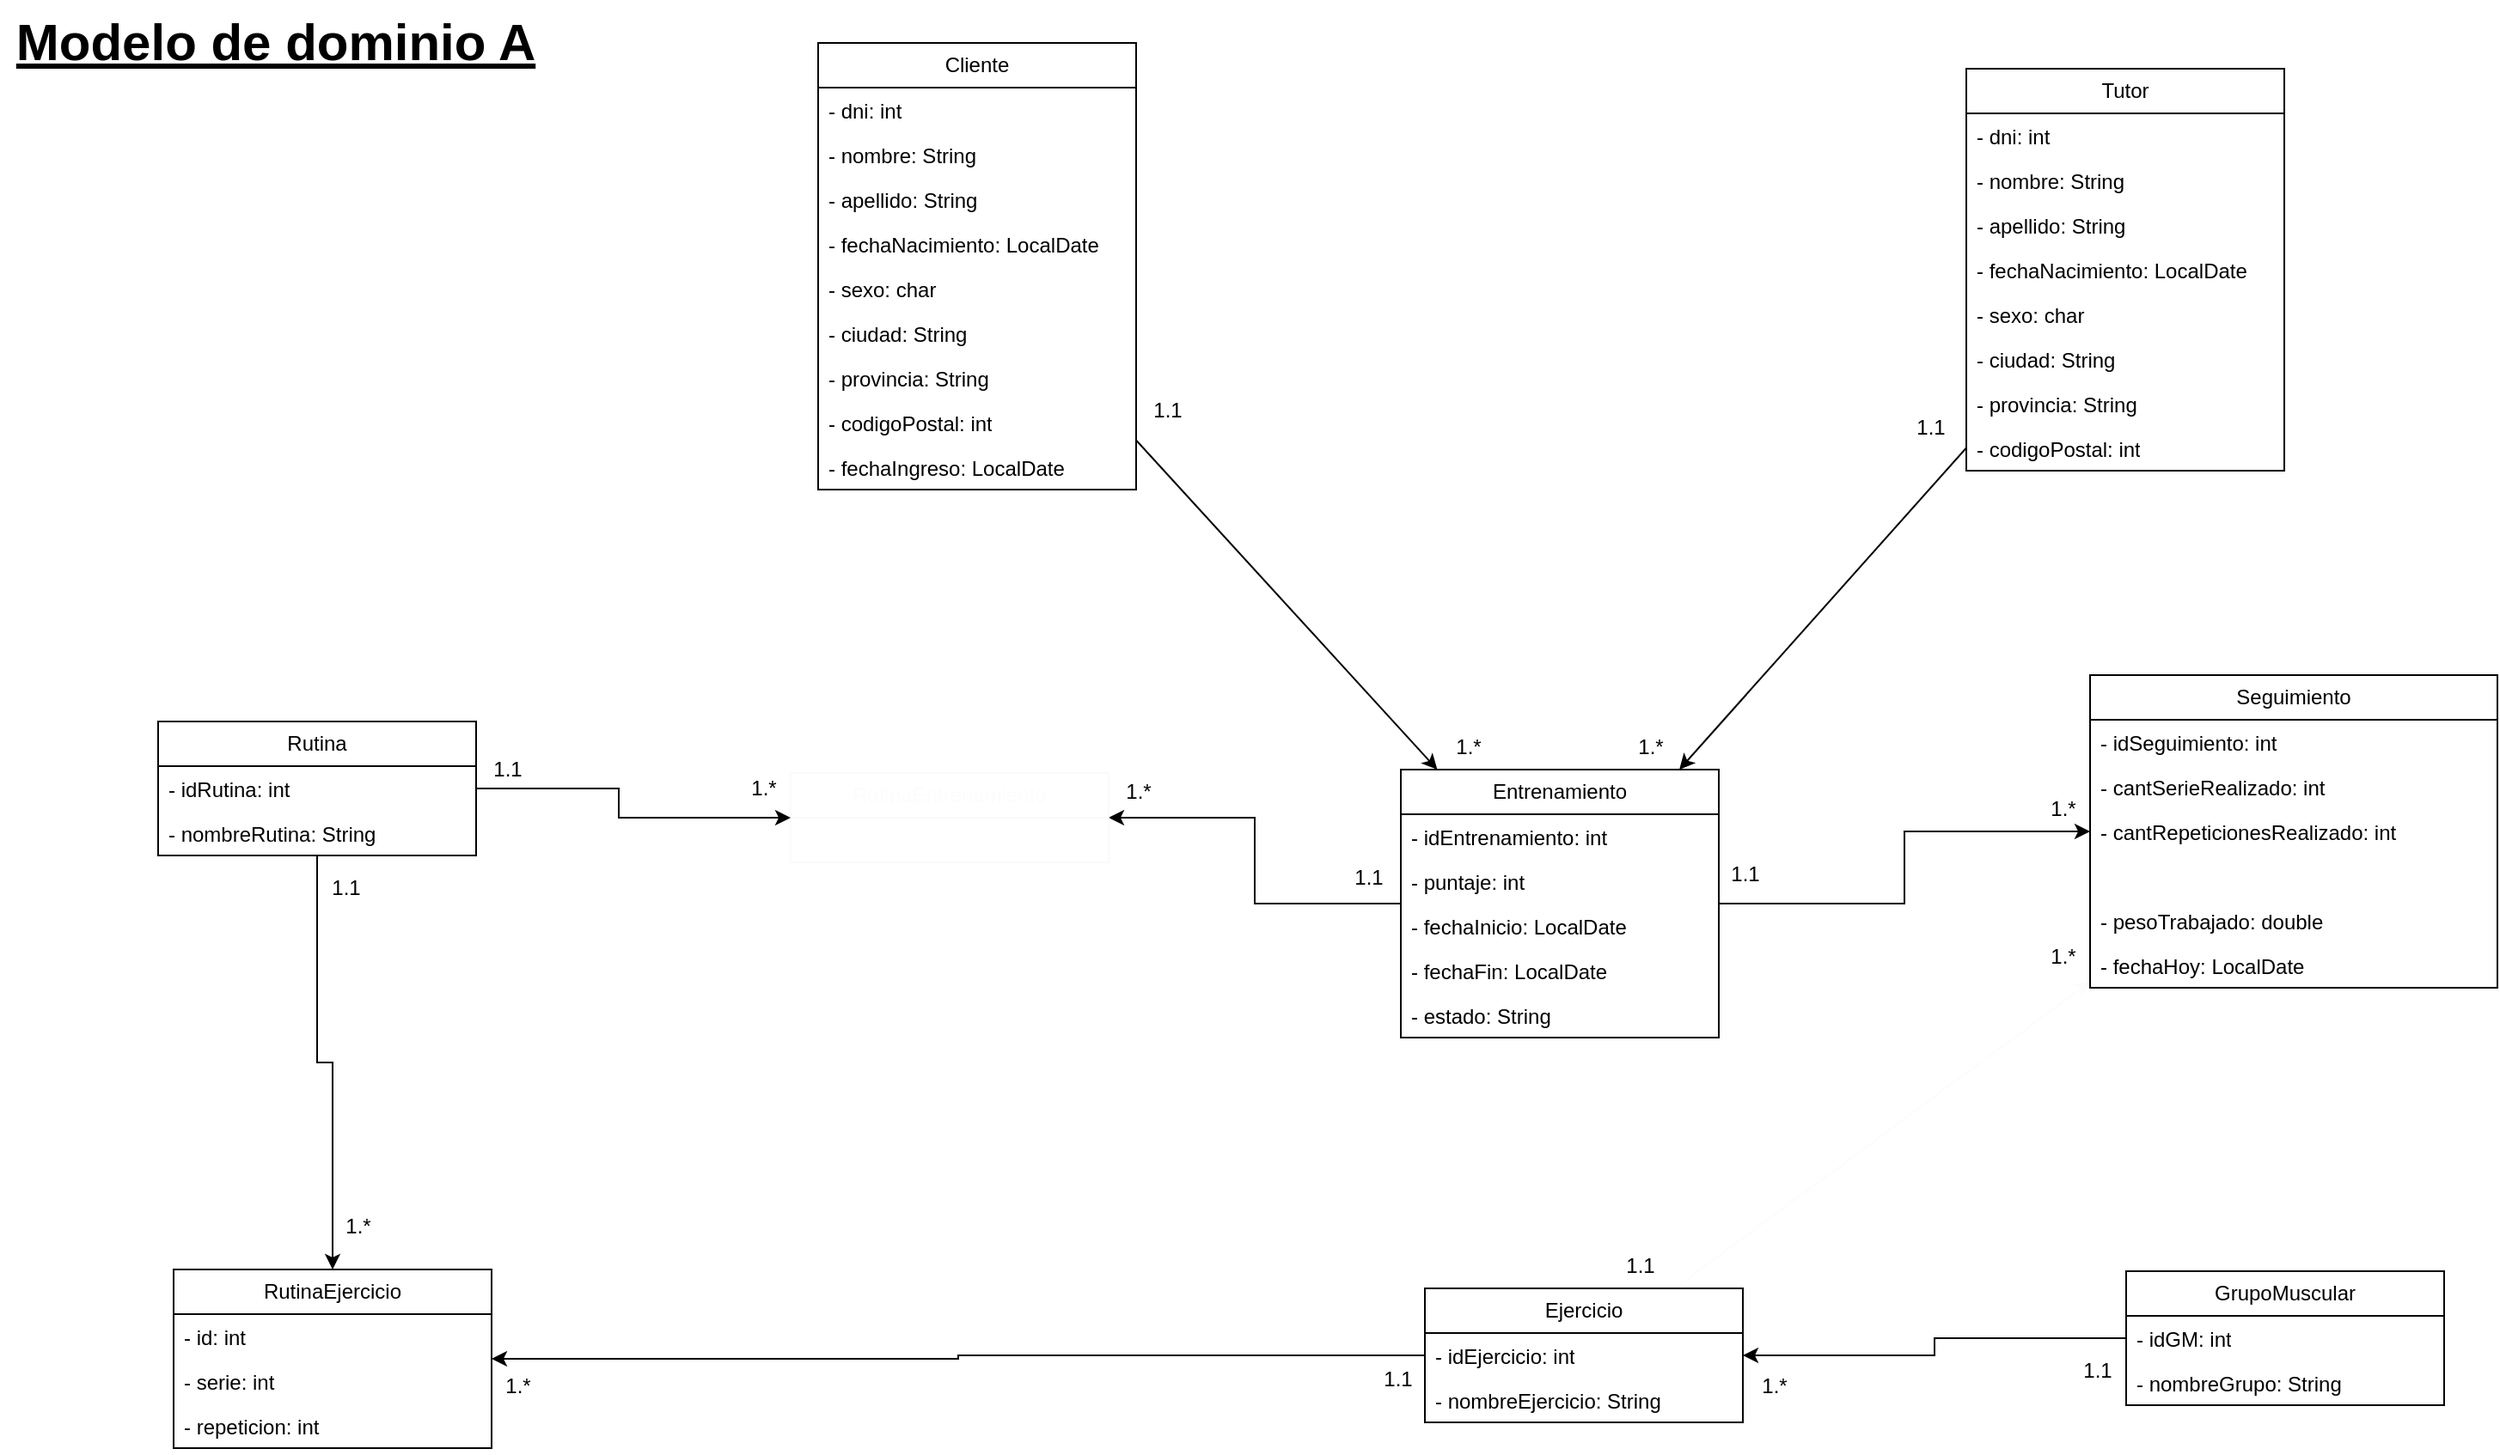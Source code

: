 <mxfile version="26.1.1">
  <diagram name="Página-1" id="uYm8KpwdZIG9jLVjSLuZ">
    <mxGraphModel dx="2853" dy="1150" grid="0" gridSize="10" guides="1" tooltips="1" connect="1" arrows="1" fold="1" page="0" pageScale="1" pageWidth="827" pageHeight="1169" math="0" shadow="0">
      <root>
        <mxCell id="0" />
        <mxCell id="1" parent="0" />
        <mxCell id="9gXqiHf3MeNqP46Q4uKe-58" style="rounded=0;orthogonalLoop=1;jettySize=auto;html=1;fontFamily=Helvetica;fontSize=12;fontColor=default;" parent="1" source="9gXqiHf3MeNqP46Q4uKe-3" target="9gXqiHf3MeNqP46Q4uKe-44" edge="1">
          <mxGeometry relative="1" as="geometry" />
        </mxCell>
        <mxCell id="9gXqiHf3MeNqP46Q4uKe-3" value="Cliente" style="swimlane;fontStyle=0;childLayout=stackLayout;horizontal=1;startSize=26;fillColor=none;horizontalStack=0;resizeParent=1;resizeParentMax=0;resizeLast=0;collapsible=1;marginBottom=0;whiteSpace=wrap;html=1;" parent="1" vertex="1">
          <mxGeometry x="34" y="55" width="185" height="260" as="geometry">
            <mxRectangle x="343" y="163" width="95" height="26" as="alternateBounds" />
          </mxGeometry>
        </mxCell>
        <mxCell id="9gXqiHf3MeNqP46Q4uKe-4" value="- dni: int" style="text;strokeColor=none;fillColor=none;align=left;verticalAlign=top;spacingLeft=4;spacingRight=4;overflow=hidden;rotatable=0;points=[[0,0.5],[1,0.5]];portConstraint=eastwest;whiteSpace=wrap;html=1;" parent="9gXqiHf3MeNqP46Q4uKe-3" vertex="1">
          <mxGeometry y="26" width="185" height="26" as="geometry" />
        </mxCell>
        <mxCell id="9gXqiHf3MeNqP46Q4uKe-5" value="- nombre: String" style="text;strokeColor=none;fillColor=none;align=left;verticalAlign=top;spacingLeft=4;spacingRight=4;overflow=hidden;rotatable=0;points=[[0,0.5],[1,0.5]];portConstraint=eastwest;whiteSpace=wrap;html=1;" parent="9gXqiHf3MeNqP46Q4uKe-3" vertex="1">
          <mxGeometry y="52" width="185" height="26" as="geometry" />
        </mxCell>
        <mxCell id="9gXqiHf3MeNqP46Q4uKe-6" value="- apellido: String" style="text;strokeColor=none;fillColor=none;align=left;verticalAlign=top;spacingLeft=4;spacingRight=4;overflow=hidden;rotatable=0;points=[[0,0.5],[1,0.5]];portConstraint=eastwest;whiteSpace=wrap;html=1;" parent="9gXqiHf3MeNqP46Q4uKe-3" vertex="1">
          <mxGeometry y="78" width="185" height="26" as="geometry" />
        </mxCell>
        <mxCell id="9gXqiHf3MeNqP46Q4uKe-8" value="- fechaNacimiento: LocalDate" style="text;strokeColor=none;fillColor=none;align=left;verticalAlign=top;spacingLeft=4;spacingRight=4;overflow=hidden;rotatable=0;points=[[0,0.5],[1,0.5]];portConstraint=eastwest;whiteSpace=wrap;html=1;" parent="9gXqiHf3MeNqP46Q4uKe-3" vertex="1">
          <mxGeometry y="104" width="185" height="26" as="geometry" />
        </mxCell>
        <mxCell id="9gXqiHf3MeNqP46Q4uKe-9" value="- sexo: char" style="text;strokeColor=none;fillColor=none;align=left;verticalAlign=top;spacingLeft=4;spacingRight=4;overflow=hidden;rotatable=0;points=[[0,0.5],[1,0.5]];portConstraint=eastwest;whiteSpace=wrap;html=1;" parent="9gXqiHf3MeNqP46Q4uKe-3" vertex="1">
          <mxGeometry y="130" width="185" height="26" as="geometry" />
        </mxCell>
        <mxCell id="9gXqiHf3MeNqP46Q4uKe-10" value="- ciudad: String" style="text;strokeColor=none;fillColor=none;align=left;verticalAlign=top;spacingLeft=4;spacingRight=4;overflow=hidden;rotatable=0;points=[[0,0.5],[1,0.5]];portConstraint=eastwest;whiteSpace=wrap;html=1;" parent="9gXqiHf3MeNqP46Q4uKe-3" vertex="1">
          <mxGeometry y="156" width="185" height="26" as="geometry" />
        </mxCell>
        <mxCell id="9gXqiHf3MeNqP46Q4uKe-11" value="- provincia: String" style="text;strokeColor=none;fillColor=none;align=left;verticalAlign=top;spacingLeft=4;spacingRight=4;overflow=hidden;rotatable=0;points=[[0,0.5],[1,0.5]];portConstraint=eastwest;whiteSpace=wrap;html=1;" parent="9gXqiHf3MeNqP46Q4uKe-3" vertex="1">
          <mxGeometry y="182" width="185" height="26" as="geometry" />
        </mxCell>
        <mxCell id="9gXqiHf3MeNqP46Q4uKe-12" value="- codigoPostal: int" style="text;strokeColor=none;fillColor=none;align=left;verticalAlign=top;spacingLeft=4;spacingRight=4;overflow=hidden;rotatable=0;points=[[0,0.5],[1,0.5]];portConstraint=eastwest;whiteSpace=wrap;html=1;" parent="9gXqiHf3MeNqP46Q4uKe-3" vertex="1">
          <mxGeometry y="208" width="185" height="26" as="geometry" />
        </mxCell>
        <mxCell id="9gXqiHf3MeNqP46Q4uKe-13" value="- fechaIngreso: LocalDate" style="text;strokeColor=none;fillColor=none;align=left;verticalAlign=top;spacingLeft=4;spacingRight=4;overflow=hidden;rotatable=0;points=[[0,0.5],[1,0.5]];portConstraint=eastwest;whiteSpace=wrap;html=1;" parent="9gXqiHf3MeNqP46Q4uKe-3" vertex="1">
          <mxGeometry y="234" width="185" height="26" as="geometry" />
        </mxCell>
        <mxCell id="9gXqiHf3MeNqP46Q4uKe-59" style="rounded=0;orthogonalLoop=1;jettySize=auto;html=1;fontFamily=Helvetica;fontSize=12;fontColor=default;" parent="1" source="9gXqiHf3MeNqP46Q4uKe-14" target="9gXqiHf3MeNqP46Q4uKe-44" edge="1">
          <mxGeometry relative="1" as="geometry" />
        </mxCell>
        <mxCell id="9gXqiHf3MeNqP46Q4uKe-14" value="Tutor" style="swimlane;fontStyle=0;childLayout=stackLayout;horizontal=1;startSize=26;fillColor=none;horizontalStack=0;resizeParent=1;resizeParentMax=0;resizeLast=0;collapsible=1;marginBottom=0;whiteSpace=wrap;html=1;" parent="1" vertex="1">
          <mxGeometry x="702" y="70" width="185" height="234" as="geometry">
            <mxRectangle x="343" y="163" width="95" height="26" as="alternateBounds" />
          </mxGeometry>
        </mxCell>
        <mxCell id="9gXqiHf3MeNqP46Q4uKe-15" value="- dni: int" style="text;strokeColor=none;fillColor=none;align=left;verticalAlign=top;spacingLeft=4;spacingRight=4;overflow=hidden;rotatable=0;points=[[0,0.5],[1,0.5]];portConstraint=eastwest;whiteSpace=wrap;html=1;" parent="9gXqiHf3MeNqP46Q4uKe-14" vertex="1">
          <mxGeometry y="26" width="185" height="26" as="geometry" />
        </mxCell>
        <mxCell id="9gXqiHf3MeNqP46Q4uKe-16" value="- nombre: String" style="text;strokeColor=none;fillColor=none;align=left;verticalAlign=top;spacingLeft=4;spacingRight=4;overflow=hidden;rotatable=0;points=[[0,0.5],[1,0.5]];portConstraint=eastwest;whiteSpace=wrap;html=1;" parent="9gXqiHf3MeNqP46Q4uKe-14" vertex="1">
          <mxGeometry y="52" width="185" height="26" as="geometry" />
        </mxCell>
        <mxCell id="9gXqiHf3MeNqP46Q4uKe-17" value="- apellido: String" style="text;strokeColor=none;fillColor=none;align=left;verticalAlign=top;spacingLeft=4;spacingRight=4;overflow=hidden;rotatable=0;points=[[0,0.5],[1,0.5]];portConstraint=eastwest;whiteSpace=wrap;html=1;" parent="9gXqiHf3MeNqP46Q4uKe-14" vertex="1">
          <mxGeometry y="78" width="185" height="26" as="geometry" />
        </mxCell>
        <mxCell id="9gXqiHf3MeNqP46Q4uKe-18" value="- fechaNacimiento: LocalDate" style="text;strokeColor=none;fillColor=none;align=left;verticalAlign=top;spacingLeft=4;spacingRight=4;overflow=hidden;rotatable=0;points=[[0,0.5],[1,0.5]];portConstraint=eastwest;whiteSpace=wrap;html=1;" parent="9gXqiHf3MeNqP46Q4uKe-14" vertex="1">
          <mxGeometry y="104" width="185" height="26" as="geometry" />
        </mxCell>
        <mxCell id="9gXqiHf3MeNqP46Q4uKe-19" value="- sexo: char" style="text;strokeColor=none;fillColor=none;align=left;verticalAlign=top;spacingLeft=4;spacingRight=4;overflow=hidden;rotatable=0;points=[[0,0.5],[1,0.5]];portConstraint=eastwest;whiteSpace=wrap;html=1;" parent="9gXqiHf3MeNqP46Q4uKe-14" vertex="1">
          <mxGeometry y="130" width="185" height="26" as="geometry" />
        </mxCell>
        <mxCell id="9gXqiHf3MeNqP46Q4uKe-20" value="- ciudad: String" style="text;strokeColor=none;fillColor=none;align=left;verticalAlign=top;spacingLeft=4;spacingRight=4;overflow=hidden;rotatable=0;points=[[0,0.5],[1,0.5]];portConstraint=eastwest;whiteSpace=wrap;html=1;" parent="9gXqiHf3MeNqP46Q4uKe-14" vertex="1">
          <mxGeometry y="156" width="185" height="26" as="geometry" />
        </mxCell>
        <mxCell id="9gXqiHf3MeNqP46Q4uKe-21" value="- provincia: String" style="text;strokeColor=none;fillColor=none;align=left;verticalAlign=top;spacingLeft=4;spacingRight=4;overflow=hidden;rotatable=0;points=[[0,0.5],[1,0.5]];portConstraint=eastwest;whiteSpace=wrap;html=1;" parent="9gXqiHf3MeNqP46Q4uKe-14" vertex="1">
          <mxGeometry y="182" width="185" height="26" as="geometry" />
        </mxCell>
        <mxCell id="9gXqiHf3MeNqP46Q4uKe-22" value="- codigoPostal: int" style="text;strokeColor=none;fillColor=none;align=left;verticalAlign=top;spacingLeft=4;spacingRight=4;overflow=hidden;rotatable=0;points=[[0,0.5],[1,0.5]];portConstraint=eastwest;whiteSpace=wrap;html=1;" parent="9gXqiHf3MeNqP46Q4uKe-14" vertex="1">
          <mxGeometry y="208" width="185" height="26" as="geometry" />
        </mxCell>
        <mxCell id="9gXqiHf3MeNqP46Q4uKe-24" value="GrupoMuscular" style="swimlane;fontStyle=0;childLayout=stackLayout;horizontal=1;startSize=26;fillColor=none;horizontalStack=0;resizeParent=1;resizeParentMax=0;resizeLast=0;collapsible=1;marginBottom=0;whiteSpace=wrap;html=1;" parent="1" vertex="1">
          <mxGeometry x="795" y="770" width="185" height="78" as="geometry">
            <mxRectangle x="343" y="163" width="95" height="26" as="alternateBounds" />
          </mxGeometry>
        </mxCell>
        <mxCell id="9gXqiHf3MeNqP46Q4uKe-25" value="- idGM: int" style="text;strokeColor=none;fillColor=none;align=left;verticalAlign=top;spacingLeft=4;spacingRight=4;overflow=hidden;rotatable=0;points=[[0,0.5],[1,0.5]];portConstraint=eastwest;whiteSpace=wrap;html=1;" parent="9gXqiHf3MeNqP46Q4uKe-24" vertex="1">
          <mxGeometry y="26" width="185" height="26" as="geometry" />
        </mxCell>
        <mxCell id="9gXqiHf3MeNqP46Q4uKe-33" value="- nombreGrupo: String" style="text;strokeColor=none;fillColor=none;align=left;verticalAlign=top;spacingLeft=4;spacingRight=4;overflow=hidden;rotatable=0;points=[[0,0.5],[1,0.5]];portConstraint=eastwest;whiteSpace=wrap;html=1;" parent="9gXqiHf3MeNqP46Q4uKe-24" vertex="1">
          <mxGeometry y="52" width="185" height="26" as="geometry" />
        </mxCell>
        <mxCell id="9gXqiHf3MeNqP46Q4uKe-54" style="edgeStyle=orthogonalEdgeStyle;rounded=0;orthogonalLoop=1;jettySize=auto;html=1;fontFamily=Helvetica;fontSize=12;fontColor=default;" parent="1" source="9gXqiHf3MeNqP46Q4uKe-34" target="9gXqiHf3MeNqP46Q4uKe-37" edge="1">
          <mxGeometry relative="1" as="geometry" />
        </mxCell>
        <mxCell id="9gXqiHf3MeNqP46Q4uKe-74" style="rounded=0;orthogonalLoop=1;jettySize=auto;html=1;fontFamily=Helvetica;fontSize=12;fontColor=#FFFFFF;labelBorderColor=none;labelBackgroundColor=#FFFFFF;strokeColor=#FCFCFC;" parent="1" source="9gXqiHf3MeNqP46Q4uKe-34" target="9gXqiHf3MeNqP46Q4uKe-47" edge="1">
          <mxGeometry relative="1" as="geometry" />
        </mxCell>
        <mxCell id="9gXqiHf3MeNqP46Q4uKe-34" value="Ejercicio" style="swimlane;fontStyle=0;childLayout=stackLayout;horizontal=1;startSize=26;fillColor=none;horizontalStack=0;resizeParent=1;resizeParentMax=0;resizeLast=0;collapsible=1;marginBottom=0;whiteSpace=wrap;html=1;" parent="1" vertex="1">
          <mxGeometry x="387" y="780" width="185" height="78" as="geometry">
            <mxRectangle x="343" y="163" width="95" height="26" as="alternateBounds" />
          </mxGeometry>
        </mxCell>
        <mxCell id="9gXqiHf3MeNqP46Q4uKe-35" value="- idEjercicio: int" style="text;strokeColor=none;fillColor=none;align=left;verticalAlign=top;spacingLeft=4;spacingRight=4;overflow=hidden;rotatable=0;points=[[0,0.5],[1,0.5]];portConstraint=eastwest;whiteSpace=wrap;html=1;" parent="9gXqiHf3MeNqP46Q4uKe-34" vertex="1">
          <mxGeometry y="26" width="185" height="26" as="geometry" />
        </mxCell>
        <mxCell id="9gXqiHf3MeNqP46Q4uKe-36" value="- nombreEjercicio: String" style="text;strokeColor=none;fillColor=none;align=left;verticalAlign=top;spacingLeft=4;spacingRight=4;overflow=hidden;rotatable=0;points=[[0,0.5],[1,0.5]];portConstraint=eastwest;whiteSpace=wrap;html=1;" parent="9gXqiHf3MeNqP46Q4uKe-34" vertex="1">
          <mxGeometry y="52" width="185" height="26" as="geometry" />
        </mxCell>
        <mxCell id="9gXqiHf3MeNqP46Q4uKe-71" style="edgeStyle=orthogonalEdgeStyle;rounded=0;orthogonalLoop=1;jettySize=auto;html=1;fontFamily=Helvetica;fontSize=12;fontColor=default;" parent="1" source="9gXqiHf3MeNqP46Q4uKe-40" target="9gXqiHf3MeNqP46Q4uKe-37" edge="1">
          <mxGeometry relative="1" as="geometry" />
        </mxCell>
        <mxCell id="9gXqiHf3MeNqP46Q4uKe-57" style="edgeStyle=orthogonalEdgeStyle;rounded=0;orthogonalLoop=1;jettySize=auto;html=1;fontFamily=Helvetica;fontSize=12;fontColor=default;" parent="1" source="9gXqiHf3MeNqP46Q4uKe-44" target="9gXqiHf3MeNqP46Q4uKe-47" edge="1">
          <mxGeometry relative="1" as="geometry" />
        </mxCell>
        <mxCell id="OJ2SC-FBwLYeikazh7W0-20" style="edgeStyle=orthogonalEdgeStyle;rounded=0;orthogonalLoop=1;jettySize=auto;html=1;" parent="1" source="9gXqiHf3MeNqP46Q4uKe-44" target="OJ2SC-FBwLYeikazh7W0-15" edge="1">
          <mxGeometry relative="1" as="geometry" />
        </mxCell>
        <mxCell id="9gXqiHf3MeNqP46Q4uKe-44" value="Entrenamiento" style="swimlane;fontStyle=0;childLayout=stackLayout;horizontal=1;startSize=26;fillColor=none;horizontalStack=0;resizeParent=1;resizeParentMax=0;resizeLast=0;collapsible=1;marginBottom=0;whiteSpace=wrap;html=1;" parent="1" vertex="1">
          <mxGeometry x="373" y="478" width="185" height="156" as="geometry">
            <mxRectangle x="343" y="163" width="95" height="26" as="alternateBounds" />
          </mxGeometry>
        </mxCell>
        <mxCell id="9gXqiHf3MeNqP46Q4uKe-45" value="- idEntrenamiento: int" style="text;strokeColor=none;fillColor=none;align=left;verticalAlign=top;spacingLeft=4;spacingRight=4;overflow=hidden;rotatable=0;points=[[0,0.5],[1,0.5]];portConstraint=eastwest;whiteSpace=wrap;html=1;" parent="9gXqiHf3MeNqP46Q4uKe-44" vertex="1">
          <mxGeometry y="26" width="185" height="26" as="geometry" />
        </mxCell>
        <mxCell id="9gXqiHf3MeNqP46Q4uKe-46" value="- puntaje: int" style="text;strokeColor=none;fillColor=none;align=left;verticalAlign=top;spacingLeft=4;spacingRight=4;overflow=hidden;rotatable=0;points=[[0,0.5],[1,0.5]];portConstraint=eastwest;whiteSpace=wrap;html=1;" parent="9gXqiHf3MeNqP46Q4uKe-44" vertex="1">
          <mxGeometry y="52" width="185" height="26" as="geometry" />
        </mxCell>
        <mxCell id="9gXqiHf3MeNqP46Q4uKe-51" value="- fechaInicio: LocalDate" style="text;strokeColor=none;fillColor=none;align=left;verticalAlign=top;spacingLeft=4;spacingRight=4;overflow=hidden;rotatable=0;points=[[0,0.5],[1,0.5]];portConstraint=eastwest;whiteSpace=wrap;html=1;" parent="9gXqiHf3MeNqP46Q4uKe-44" vertex="1">
          <mxGeometry y="78" width="185" height="26" as="geometry" />
        </mxCell>
        <mxCell id="9gXqiHf3MeNqP46Q4uKe-52" value="- fechaFin: LocalDate" style="text;strokeColor=none;fillColor=none;align=left;verticalAlign=top;spacingLeft=4;spacingRight=4;overflow=hidden;rotatable=0;points=[[0,0.5],[1,0.5]];portConstraint=eastwest;whiteSpace=wrap;html=1;" parent="9gXqiHf3MeNqP46Q4uKe-44" vertex="1">
          <mxGeometry y="104" width="185" height="26" as="geometry" />
        </mxCell>
        <mxCell id="0IgpKpRzDyj79qx_e2yP-1" value="- estado: String" style="text;strokeColor=none;fillColor=none;align=left;verticalAlign=top;spacingLeft=4;spacingRight=4;overflow=hidden;rotatable=0;points=[[0,0.5],[1,0.5]];portConstraint=eastwest;whiteSpace=wrap;html=1;" vertex="1" parent="9gXqiHf3MeNqP46Q4uKe-44">
          <mxGeometry y="130" width="185" height="26" as="geometry" />
        </mxCell>
        <mxCell id="9gXqiHf3MeNqP46Q4uKe-47" value="Seguimiento" style="swimlane;fontStyle=0;childLayout=stackLayout;horizontal=1;startSize=26;fillColor=none;horizontalStack=0;resizeParent=1;resizeParentMax=0;resizeLast=0;collapsible=1;marginBottom=0;whiteSpace=wrap;html=1;" parent="1" vertex="1">
          <mxGeometry x="774" y="423" width="237" height="182" as="geometry">
            <mxRectangle x="343" y="163" width="95" height="26" as="alternateBounds" />
          </mxGeometry>
        </mxCell>
        <mxCell id="9gXqiHf3MeNqP46Q4uKe-48" value="- idSeguimiento: int" style="text;strokeColor=none;fillColor=none;align=left;verticalAlign=top;spacingLeft=4;spacingRight=4;overflow=hidden;rotatable=0;points=[[0,0.5],[1,0.5]];portConstraint=eastwest;whiteSpace=wrap;html=1;" parent="9gXqiHf3MeNqP46Q4uKe-47" vertex="1">
          <mxGeometry y="26" width="237" height="26" as="geometry" />
        </mxCell>
        <mxCell id="9gXqiHf3MeNqP46Q4uKe-49" value="- cantSerieRealizado: int" style="text;strokeColor=none;fillColor=none;align=left;verticalAlign=top;spacingLeft=4;spacingRight=4;overflow=hidden;rotatable=0;points=[[0,0.5],[1,0.5]];portConstraint=eastwest;whiteSpace=wrap;html=1;" parent="9gXqiHf3MeNqP46Q4uKe-47" vertex="1">
          <mxGeometry y="52" width="237" height="26" as="geometry" />
        </mxCell>
        <mxCell id="9gXqiHf3MeNqP46Q4uKe-64" value="- cantRepeticionesRealizado: int" style="text;strokeColor=none;fillColor=none;align=left;verticalAlign=top;spacingLeft=4;spacingRight=4;overflow=hidden;rotatable=0;points=[[0,0.5],[1,0.5]];portConstraint=eastwest;whiteSpace=wrap;html=1;" parent="9gXqiHf3MeNqP46Q4uKe-47" vertex="1">
          <mxGeometry y="78" width="237" height="26" as="geometry" />
        </mxCell>
        <mxCell id="9gXqiHf3MeNqP46Q4uKe-65" value="- ejercicioRealizado: Ejercicio" style="text;strokeColor=none;fillColor=none;align=left;verticalAlign=top;spacingLeft=4;spacingRight=4;overflow=hidden;rotatable=0;points=[[0,0.5],[1,0.5]];portConstraint=eastwest;whiteSpace=wrap;html=1;fontColor=#FFFFFF;" parent="9gXqiHf3MeNqP46Q4uKe-47" vertex="1">
          <mxGeometry y="104" width="237" height="26" as="geometry" />
        </mxCell>
        <mxCell id="9gXqiHf3MeNqP46Q4uKe-66" value="- pesoTrabajado: double" style="text;strokeColor=none;fillColor=none;align=left;verticalAlign=top;spacingLeft=4;spacingRight=4;overflow=hidden;rotatable=0;points=[[0,0.5],[1,0.5]];portConstraint=eastwest;whiteSpace=wrap;html=1;" parent="9gXqiHf3MeNqP46Q4uKe-47" vertex="1">
          <mxGeometry y="130" width="237" height="26" as="geometry" />
        </mxCell>
        <mxCell id="9gXqiHf3MeNqP46Q4uKe-67" value="- fechaHoy: LocalDate" style="text;strokeColor=none;fillColor=none;align=left;verticalAlign=top;spacingLeft=4;spacingRight=4;overflow=hidden;rotatable=0;points=[[0,0.5],[1,0.5]];portConstraint=eastwest;whiteSpace=wrap;html=1;" parent="9gXqiHf3MeNqP46Q4uKe-47" vertex="1">
          <mxGeometry y="156" width="237" height="26" as="geometry" />
        </mxCell>
        <mxCell id="9gXqiHf3MeNqP46Q4uKe-53" style="edgeStyle=orthogonalEdgeStyle;rounded=0;orthogonalLoop=1;jettySize=auto;html=1;fontFamily=Helvetica;fontSize=12;fontColor=default;" parent="1" source="9gXqiHf3MeNqP46Q4uKe-25" target="9gXqiHf3MeNqP46Q4uKe-34" edge="1">
          <mxGeometry relative="1" as="geometry" />
        </mxCell>
        <mxCell id="OJ2SC-FBwLYeikazh7W0-1" value="&lt;font style=&quot;font-size: 30px;&quot;&gt;&lt;b&gt;&lt;u&gt;Modelo de dominio A&lt;/u&gt;&lt;/b&gt;&lt;/font&gt;" style="text;html=1;align=center;verticalAlign=middle;resizable=0;points=[];autosize=1;strokeColor=none;fillColor=none;" parent="1" vertex="1">
          <mxGeometry x="-442" y="30" width="320" height="48" as="geometry" />
        </mxCell>
        <mxCell id="OJ2SC-FBwLYeikazh7W0-3" value="1.1" style="text;html=1;align=center;verticalAlign=middle;resizable=0;points=[];autosize=1;strokeColor=none;fillColor=none;" parent="1" vertex="1">
          <mxGeometry x="760" y="815" width="35" height="26" as="geometry" />
        </mxCell>
        <mxCell id="OJ2SC-FBwLYeikazh7W0-4" value="1.*" style="text;html=1;align=center;verticalAlign=middle;resizable=0;points=[];autosize=1;strokeColor=none;fillColor=none;" parent="1" vertex="1">
          <mxGeometry x="573" y="824" width="33" height="26" as="geometry" />
        </mxCell>
        <mxCell id="OJ2SC-FBwLYeikazh7W0-5" value="1.1" style="text;html=1;align=center;verticalAlign=middle;resizable=0;points=[];autosize=1;strokeColor=none;fillColor=none;" parent="1" vertex="1">
          <mxGeometry x="353" y="820" width="35" height="26" as="geometry" />
        </mxCell>
        <mxCell id="OJ2SC-FBwLYeikazh7W0-6" value="1.*" style="text;html=1;align=center;verticalAlign=middle;resizable=0;points=[];autosize=1;strokeColor=none;fillColor=none;" parent="1" vertex="1">
          <mxGeometry x="-158" y="824" width="33" height="26" as="geometry" />
        </mxCell>
        <mxCell id="OJ2SC-FBwLYeikazh7W0-7" value="1.*" style="text;html=1;align=center;verticalAlign=middle;resizable=0;points=[];autosize=1;strokeColor=none;fillColor=none;" parent="1" vertex="1">
          <mxGeometry x="-251" y="731" width="33" height="26" as="geometry" />
        </mxCell>
        <mxCell id="OJ2SC-FBwLYeikazh7W0-9" value="1.1" style="text;html=1;align=center;verticalAlign=middle;resizable=0;points=[];autosize=1;strokeColor=none;fillColor=none;" parent="1" vertex="1">
          <mxGeometry x="219" y="256" width="35" height="26" as="geometry" />
        </mxCell>
        <mxCell id="OJ2SC-FBwLYeikazh7W0-10" value="1.*" style="text;html=1;align=center;verticalAlign=middle;resizable=0;points=[];autosize=1;strokeColor=none;fillColor=none;" parent="1" vertex="1">
          <mxGeometry x="395" y="452" width="33" height="26" as="geometry" />
        </mxCell>
        <mxCell id="OJ2SC-FBwLYeikazh7W0-15" value="&lt;font style=&quot;color: rgb(252, 252, 252);&quot;&gt;RutinaEntrenamiento&lt;/font&gt;" style="swimlane;fontStyle=0;childLayout=stackLayout;horizontal=1;startSize=26;fillColor=none;horizontalStack=0;resizeParent=1;resizeParentMax=0;resizeLast=0;collapsible=1;marginBottom=0;whiteSpace=wrap;html=1;strokeColor=#FAFAFA;" parent="1" vertex="1">
          <mxGeometry x="18" y="480" width="185" height="52" as="geometry">
            <mxRectangle x="343" y="163" width="95" height="26" as="alternateBounds" />
          </mxGeometry>
        </mxCell>
        <mxCell id="OJ2SC-FBwLYeikazh7W0-16" value="&lt;font style=&quot;color: rgb(255, 255, 255);&quot;&gt;- idRE: int&lt;/font&gt;" style="text;strokeColor=none;fillColor=none;align=left;verticalAlign=top;spacingLeft=4;spacingRight=4;overflow=hidden;rotatable=0;points=[[0,0.5],[1,0.5]];portConstraint=eastwest;whiteSpace=wrap;html=1;" parent="OJ2SC-FBwLYeikazh7W0-15" vertex="1">
          <mxGeometry y="26" width="185" height="26" as="geometry" />
        </mxCell>
        <mxCell id="OJ2SC-FBwLYeikazh7W0-11" value="1.1" style="text;html=1;align=center;verticalAlign=middle;resizable=0;points=[];autosize=1;strokeColor=none;fillColor=none;" parent="1" vertex="1">
          <mxGeometry x="-165" y="465" width="35" height="26" as="geometry" />
        </mxCell>
        <mxCell id="OJ2SC-FBwLYeikazh7W0-19" style="edgeStyle=orthogonalEdgeStyle;rounded=0;orthogonalLoop=1;jettySize=auto;html=1;" parent="1" source="9gXqiHf3MeNqP46Q4uKe-40" target="OJ2SC-FBwLYeikazh7W0-15" edge="1">
          <mxGeometry relative="1" as="geometry">
            <Array as="points">
              <mxPoint x="-82" y="489" />
              <mxPoint x="-82" y="506" />
            </Array>
          </mxGeometry>
        </mxCell>
        <mxCell id="9gXqiHf3MeNqP46Q4uKe-40" value="Rutina" style="swimlane;fontStyle=0;childLayout=stackLayout;horizontal=1;startSize=26;fillColor=none;horizontalStack=0;resizeParent=1;resizeParentMax=0;resizeLast=0;collapsible=1;marginBottom=0;whiteSpace=wrap;html=1;" parent="1" vertex="1">
          <mxGeometry x="-350" y="450" width="185" height="78" as="geometry">
            <mxRectangle x="343" y="163" width="95" height="26" as="alternateBounds" />
          </mxGeometry>
        </mxCell>
        <mxCell id="9gXqiHf3MeNqP46Q4uKe-41" value="- idRutina: int" style="text;strokeColor=none;fillColor=none;align=left;verticalAlign=top;spacingLeft=4;spacingRight=4;overflow=hidden;rotatable=0;points=[[0,0.5],[1,0.5]];portConstraint=eastwest;whiteSpace=wrap;html=1;" parent="9gXqiHf3MeNqP46Q4uKe-40" vertex="1">
          <mxGeometry y="26" width="185" height="26" as="geometry" />
        </mxCell>
        <mxCell id="9gXqiHf3MeNqP46Q4uKe-42" value="- nombreRutina: String" style="text;strokeColor=none;fillColor=none;align=left;verticalAlign=top;spacingLeft=4;spacingRight=4;overflow=hidden;rotatable=0;points=[[0,0.5],[1,0.5]];portConstraint=eastwest;whiteSpace=wrap;html=1;" parent="9gXqiHf3MeNqP46Q4uKe-40" vertex="1">
          <mxGeometry y="52" width="185" height="26" as="geometry" />
        </mxCell>
        <mxCell id="9gXqiHf3MeNqP46Q4uKe-37" value="RutinaEjercicio" style="swimlane;fontStyle=0;childLayout=stackLayout;horizontal=1;startSize=26;fillColor=none;horizontalStack=0;resizeParent=1;resizeParentMax=0;resizeLast=0;collapsible=1;marginBottom=0;whiteSpace=wrap;html=1;" parent="1" vertex="1">
          <mxGeometry x="-341" y="769" width="185" height="104" as="geometry">
            <mxRectangle x="343" y="163" width="95" height="26" as="alternateBounds" />
          </mxGeometry>
        </mxCell>
        <mxCell id="9gXqiHf3MeNqP46Q4uKe-38" value="- id: int" style="text;strokeColor=none;fillColor=none;align=left;verticalAlign=top;spacingLeft=4;spacingRight=4;overflow=hidden;rotatable=0;points=[[0,0.5],[1,0.5]];portConstraint=eastwest;whiteSpace=wrap;html=1;" parent="9gXqiHf3MeNqP46Q4uKe-37" vertex="1">
          <mxGeometry y="26" width="185" height="26" as="geometry" />
        </mxCell>
        <mxCell id="9gXqiHf3MeNqP46Q4uKe-39" value="- serie: int" style="text;strokeColor=none;fillColor=none;align=left;verticalAlign=top;spacingLeft=4;spacingRight=4;overflow=hidden;rotatable=0;points=[[0,0.5],[1,0.5]];portConstraint=eastwest;whiteSpace=wrap;html=1;" parent="9gXqiHf3MeNqP46Q4uKe-37" vertex="1">
          <mxGeometry y="52" width="185" height="26" as="geometry" />
        </mxCell>
        <mxCell id="9gXqiHf3MeNqP46Q4uKe-43" value="- repeticion: int" style="text;strokeColor=none;fillColor=none;align=left;verticalAlign=top;spacingLeft=4;spacingRight=4;overflow=hidden;rotatable=0;points=[[0,0.5],[1,0.5]];portConstraint=eastwest;whiteSpace=wrap;html=1;" parent="9gXqiHf3MeNqP46Q4uKe-37" vertex="1">
          <mxGeometry y="78" width="185" height="26" as="geometry" />
        </mxCell>
        <mxCell id="OJ2SC-FBwLYeikazh7W0-8" value="1.1" style="text;html=1;align=center;verticalAlign=middle;resizable=0;points=[];autosize=1;strokeColor=none;fillColor=none;" parent="1" vertex="1">
          <mxGeometry x="-259" y="534" width="35" height="26" as="geometry" />
        </mxCell>
        <mxCell id="OJ2SC-FBwLYeikazh7W0-22" value="1.1" style="text;html=1;align=center;verticalAlign=middle;resizable=0;points=[];autosize=1;strokeColor=none;fillColor=none;" parent="1" vertex="1">
          <mxGeometry x="336" y="528" width="35" height="26" as="geometry" />
        </mxCell>
        <mxCell id="OJ2SC-FBwLYeikazh7W0-23" value="1.*" style="text;html=1;align=center;verticalAlign=middle;resizable=0;points=[];autosize=1;strokeColor=none;fillColor=none;" parent="1" vertex="1">
          <mxGeometry x="-15" y="476" width="33" height="26" as="geometry" />
        </mxCell>
        <mxCell id="OJ2SC-FBwLYeikazh7W0-24" value="1.*" style="text;html=1;align=center;verticalAlign=middle;resizable=0;points=[];autosize=1;strokeColor=none;fillColor=none;" parent="1" vertex="1">
          <mxGeometry x="203" y="478" width="33" height="26" as="geometry" />
        </mxCell>
        <mxCell id="9_xV0b394v4-O5NSbOsO-2" value="1.1" style="text;html=1;align=center;verticalAlign=middle;resizable=0;points=[];autosize=1;strokeColor=none;fillColor=none;" parent="1" vertex="1">
          <mxGeometry x="663" y="266" width="35" height="26" as="geometry" />
        </mxCell>
        <mxCell id="9_xV0b394v4-O5NSbOsO-3" value="1.*" style="text;html=1;align=center;verticalAlign=middle;resizable=0;points=[];autosize=1;strokeColor=none;fillColor=none;" parent="1" vertex="1">
          <mxGeometry x="501" y="452" width="33" height="26" as="geometry" />
        </mxCell>
        <mxCell id="vP1RLw5pJsEbiFwS-OiT-1" value="1.1" style="text;html=1;align=center;verticalAlign=middle;resizable=0;points=[];autosize=1;strokeColor=none;fillColor=none;" parent="1" vertex="1">
          <mxGeometry x="555" y="526" width="35" height="26" as="geometry" />
        </mxCell>
        <mxCell id="vP1RLw5pJsEbiFwS-OiT-2" value="1.*" style="text;html=1;align=center;verticalAlign=middle;resizable=0;points=[];autosize=1;strokeColor=none;fillColor=none;" parent="1" vertex="1">
          <mxGeometry x="741" y="488" width="33" height="26" as="geometry" />
        </mxCell>
        <mxCell id="uFDf0EuZFttMtLWDakx4-1" value="1.1" style="text;html=1;align=center;verticalAlign=middle;resizable=0;points=[];autosize=1;strokeColor=none;fillColor=none;" parent="1" vertex="1">
          <mxGeometry x="494" y="754" width="35" height="26" as="geometry" />
        </mxCell>
        <mxCell id="uFDf0EuZFttMtLWDakx4-2" value="1.*" style="text;html=1;align=center;verticalAlign=middle;resizable=0;points=[];autosize=1;strokeColor=none;fillColor=none;" parent="1" vertex="1">
          <mxGeometry x="741" y="574" width="33" height="26" as="geometry" />
        </mxCell>
      </root>
    </mxGraphModel>
  </diagram>
</mxfile>
